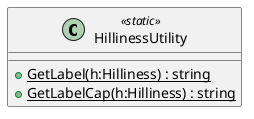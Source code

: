 @startuml
class HillinessUtility <<static>> {
    + {static} GetLabel(h:Hilliness) : string
    + {static} GetLabelCap(h:Hilliness) : string
}
@enduml
